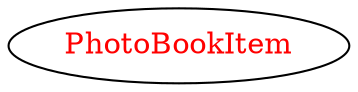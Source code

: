 digraph dependencyGraph {
 concentrate=true;
 ranksep="2.0";
 rankdir="LR"; 
 splines="ortho";
"PhotoBookItem" [fontcolor="red"];
}